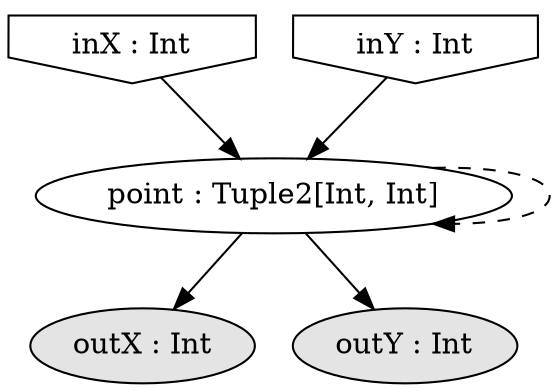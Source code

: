 digraph MostDistantPoint {
  inX [label = "inX : Int", shape = "invhouse"];
  inY [label = "inY : Int", shape = "invhouse"];
  point [label = "point : Tuple2[Int, Int]"];
  outX [label = "outX : Int", style = filled, fillcolor = "#e4e4e4"];
  outY [label = "outY : Int", style = filled, fillcolor = "#e4e4e4"];
  point -> outX;
  inX -> point;
  inY -> point;
  point -> point [style = dashed];
  point -> outY;
}
